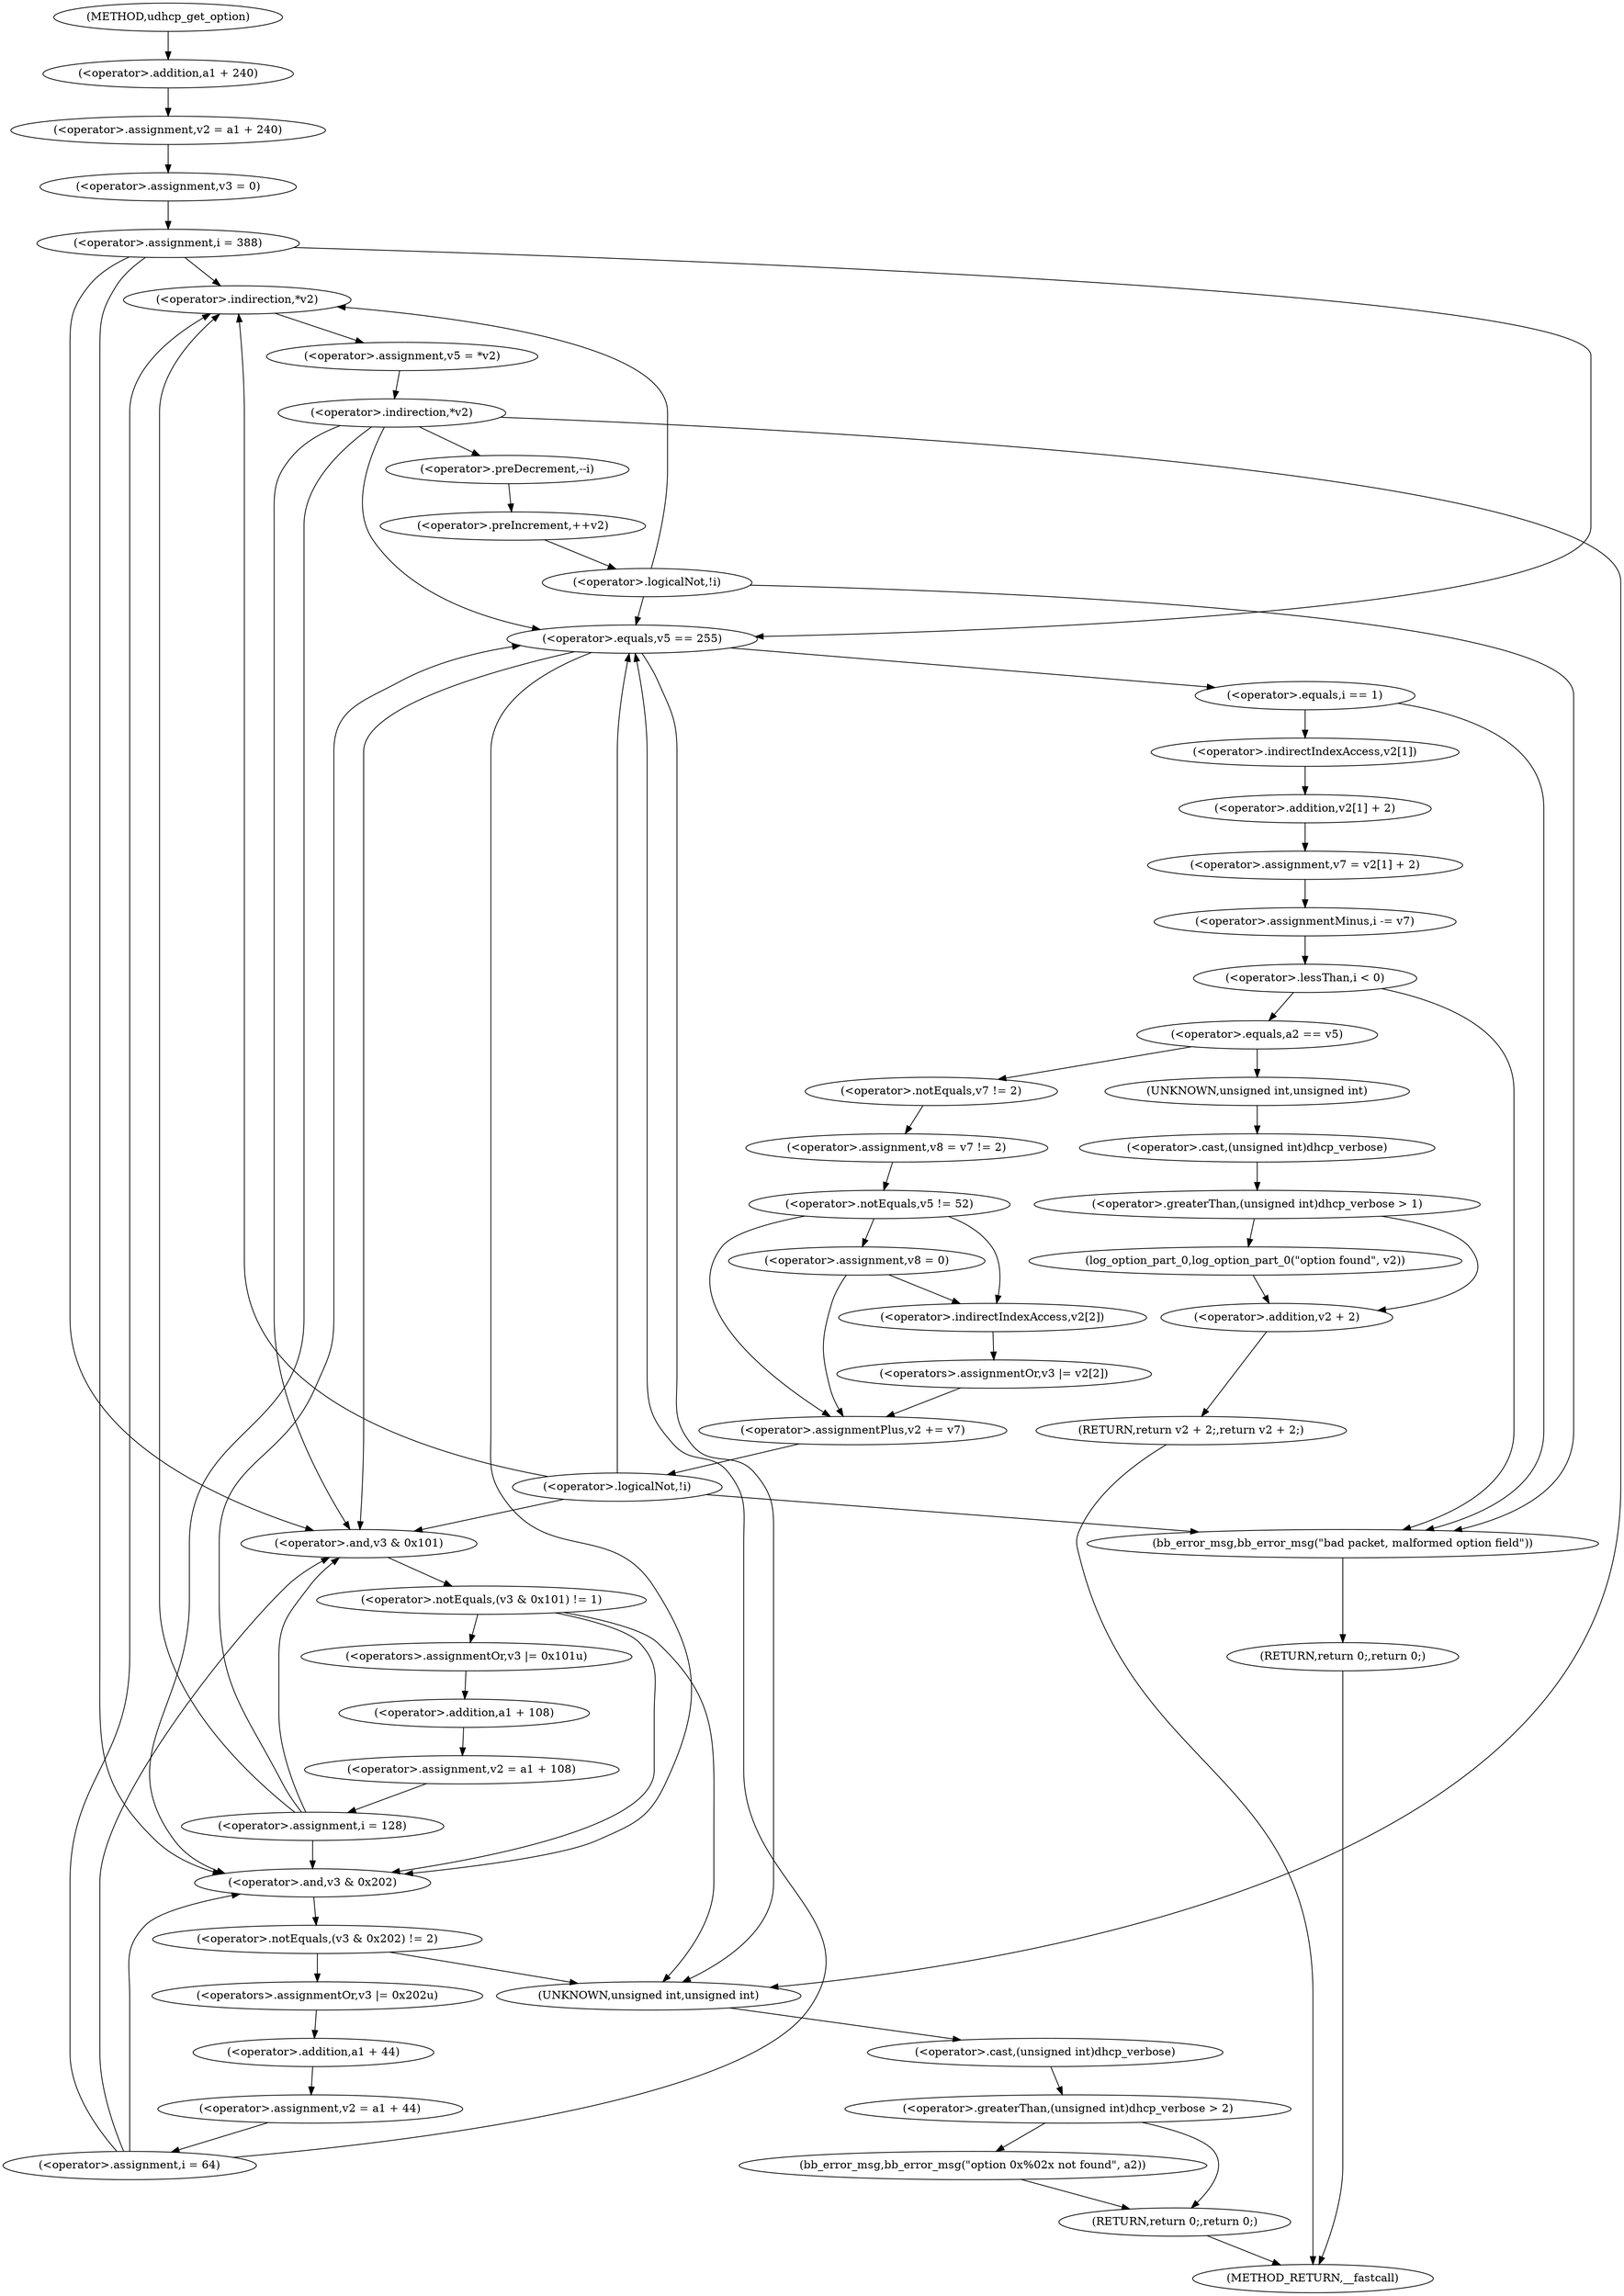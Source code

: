 digraph udhcp_get_option {  
"1000117" [label = "(<operator>.assignment,v2 = a1 + 240)" ]
"1000119" [label = "(<operator>.addition,a1 + 240)" ]
"1000122" [label = "(<operator>.assignment,v3 = 0)" ]
"1000126" [label = "(<operator>.assignment,i = 388)" ]
"1000129" [label = "(<operator>.assignment,i = 64)" ]
"1000142" [label = "(<operator>.assignment,v5 = *v2)" ]
"1000144" [label = "(<operator>.indirection,*v2)" ]
"1000147" [label = "(<operator>.indirection,*v2)" ]
"1000150" [label = "(<operator>.preDecrement,--i)" ]
"1000152" [label = "(<operator>.preIncrement,++v2)" ]
"1000155" [label = "(<operator>.logicalNot,!i)" ]
"1000159" [label = "(<operator>.equals,v5 == 255)" ]
"1000164" [label = "(<operator>.equals,i == 1)" ]
"1000168" [label = "(<operator>.assignment,v7 = v2[1] + 2)" ]
"1000170" [label = "(<operator>.addition,v2[1] + 2)" ]
"1000171" [label = "(<operator>.indirectIndexAccess,v2[1])" ]
"1000175" [label = "(<operator>.assignmentMinus,i -= v7)" ]
"1000179" [label = "(<operator>.lessThan,i < 0)" ]
"1000184" [label = "(<operator>.equals,a2 == v5)" ]
"1000189" [label = "(<operator>.greaterThan,(unsigned int)dhcp_verbose > 1)" ]
"1000190" [label = "(<operator>.cast,(unsigned int)dhcp_verbose)" ]
"1000191" [label = "(UNKNOWN,unsigned int,unsigned int)" ]
"1000194" [label = "(log_option_part_0,log_option_part_0(\"option found\", v2))" ]
"1000197" [label = "(RETURN,return v2 + 2;,return v2 + 2;)" ]
"1000198" [label = "(<operator>.addition,v2 + 2)" ]
"1000201" [label = "(<operator>.assignment,v8 = v7 != 2)" ]
"1000203" [label = "(<operator>.notEquals,v7 != 2)" ]
"1000207" [label = "(<operator>.notEquals,v5 != 52)" ]
"1000210" [label = "(<operator>.assignment,v8 = 0)" ]
"1000215" [label = "(<operators>.assignmentOr,v3 |= v2[2])" ]
"1000217" [label = "(<operator>.indirectIndexAccess,v2[2])" ]
"1000220" [label = "(<operator>.assignmentPlus,v2 += v7)" ]
"1000224" [label = "(<operator>.logicalNot,!i)" ]
"1000228" [label = "(bb_error_msg,bb_error_msg(\"bad packet, malformed option field\"))" ]
"1000230" [label = "(RETURN,return 0;,return 0;)" ]
"1000233" [label = "(<operator>.notEquals,(v3 & 0x101) != 1)" ]
"1000234" [label = "(<operator>.and,v3 & 0x101)" ]
"1000239" [label = "(<operators>.assignmentOr,v3 |= 0x101u)" ]
"1000242" [label = "(<operator>.assignment,v2 = a1 + 108)" ]
"1000244" [label = "(<operator>.addition,a1 + 108)" ]
"1000247" [label = "(<operator>.assignment,i = 128)" ]
"1000251" [label = "(<operator>.notEquals,(v3 & 0x202) != 2)" ]
"1000252" [label = "(<operator>.and,v3 & 0x202)" ]
"1000257" [label = "(<operators>.assignmentOr,v3 |= 0x202u)" ]
"1000260" [label = "(<operator>.assignment,v2 = a1 + 44)" ]
"1000262" [label = "(<operator>.addition,a1 + 44)" ]
"1000266" [label = "(<operator>.greaterThan,(unsigned int)dhcp_verbose > 2)" ]
"1000267" [label = "(<operator>.cast,(unsigned int)dhcp_verbose)" ]
"1000268" [label = "(UNKNOWN,unsigned int,unsigned int)" ]
"1000271" [label = "(bb_error_msg,bb_error_msg(\"option 0x%02x not found\", a2))" ]
"1000274" [label = "(RETURN,return 0;,return 0;)" ]
"1000107" [label = "(METHOD,udhcp_get_option)" ]
"1000276" [label = "(METHOD_RETURN,__fastcall)" ]
  "1000117" -> "1000122" 
  "1000119" -> "1000117" 
  "1000122" -> "1000126" 
  "1000126" -> "1000144" 
  "1000126" -> "1000159" 
  "1000126" -> "1000234" 
  "1000126" -> "1000252" 
  "1000129" -> "1000144" 
  "1000129" -> "1000159" 
  "1000129" -> "1000234" 
  "1000129" -> "1000252" 
  "1000142" -> "1000147" 
  "1000144" -> "1000142" 
  "1000147" -> "1000268" 
  "1000147" -> "1000159" 
  "1000147" -> "1000234" 
  "1000147" -> "1000252" 
  "1000147" -> "1000150" 
  "1000150" -> "1000152" 
  "1000152" -> "1000155" 
  "1000155" -> "1000144" 
  "1000155" -> "1000159" 
  "1000155" -> "1000228" 
  "1000159" -> "1000268" 
  "1000159" -> "1000234" 
  "1000159" -> "1000252" 
  "1000159" -> "1000164" 
  "1000164" -> "1000228" 
  "1000164" -> "1000171" 
  "1000168" -> "1000175" 
  "1000170" -> "1000168" 
  "1000171" -> "1000170" 
  "1000175" -> "1000179" 
  "1000179" -> "1000228" 
  "1000179" -> "1000184" 
  "1000184" -> "1000191" 
  "1000184" -> "1000203" 
  "1000189" -> "1000194" 
  "1000189" -> "1000198" 
  "1000190" -> "1000189" 
  "1000191" -> "1000190" 
  "1000194" -> "1000198" 
  "1000197" -> "1000276" 
  "1000198" -> "1000197" 
  "1000201" -> "1000207" 
  "1000203" -> "1000201" 
  "1000207" -> "1000210" 
  "1000207" -> "1000217" 
  "1000207" -> "1000220" 
  "1000210" -> "1000217" 
  "1000210" -> "1000220" 
  "1000215" -> "1000220" 
  "1000217" -> "1000215" 
  "1000220" -> "1000224" 
  "1000224" -> "1000144" 
  "1000224" -> "1000159" 
  "1000224" -> "1000234" 
  "1000224" -> "1000228" 
  "1000228" -> "1000230" 
  "1000230" -> "1000276" 
  "1000233" -> "1000268" 
  "1000233" -> "1000252" 
  "1000233" -> "1000239" 
  "1000234" -> "1000233" 
  "1000239" -> "1000244" 
  "1000242" -> "1000247" 
  "1000244" -> "1000242" 
  "1000247" -> "1000144" 
  "1000247" -> "1000159" 
  "1000247" -> "1000234" 
  "1000247" -> "1000252" 
  "1000251" -> "1000268" 
  "1000251" -> "1000257" 
  "1000252" -> "1000251" 
  "1000257" -> "1000262" 
  "1000260" -> "1000129" 
  "1000262" -> "1000260" 
  "1000266" -> "1000271" 
  "1000266" -> "1000274" 
  "1000267" -> "1000266" 
  "1000268" -> "1000267" 
  "1000271" -> "1000274" 
  "1000274" -> "1000276" 
  "1000107" -> "1000119" 
}
